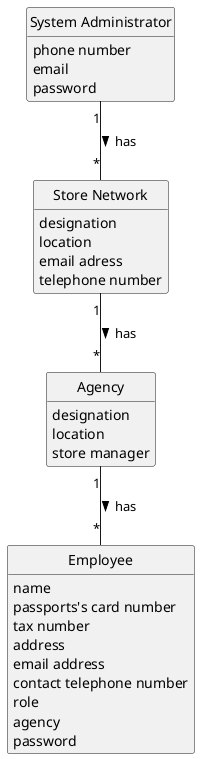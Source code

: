 @startuml
skinparam monochrome true
skinparam packageStyle rectangle
skinparam shadowing false

skinparam classAttributeIconSize 0

hide circle
hide methods

class "System Administrator" {
    phone number
    email
    password
}

class "Store Network" {
    designation
    location
    email adress
    telephone number
}

class Agency {
    designation
    location
    store manager
}

class Employee {
    name
    passports's card number
    tax number
    address
    email address
    contact telephone number
    role
    agency
    password
}

"System Administrator" "1" -- "*" "Store Network" : has >
"Store Network" "1" -- "*" Agency : has >
"Agency" "1" -- "*" Employee : has >
@enduml